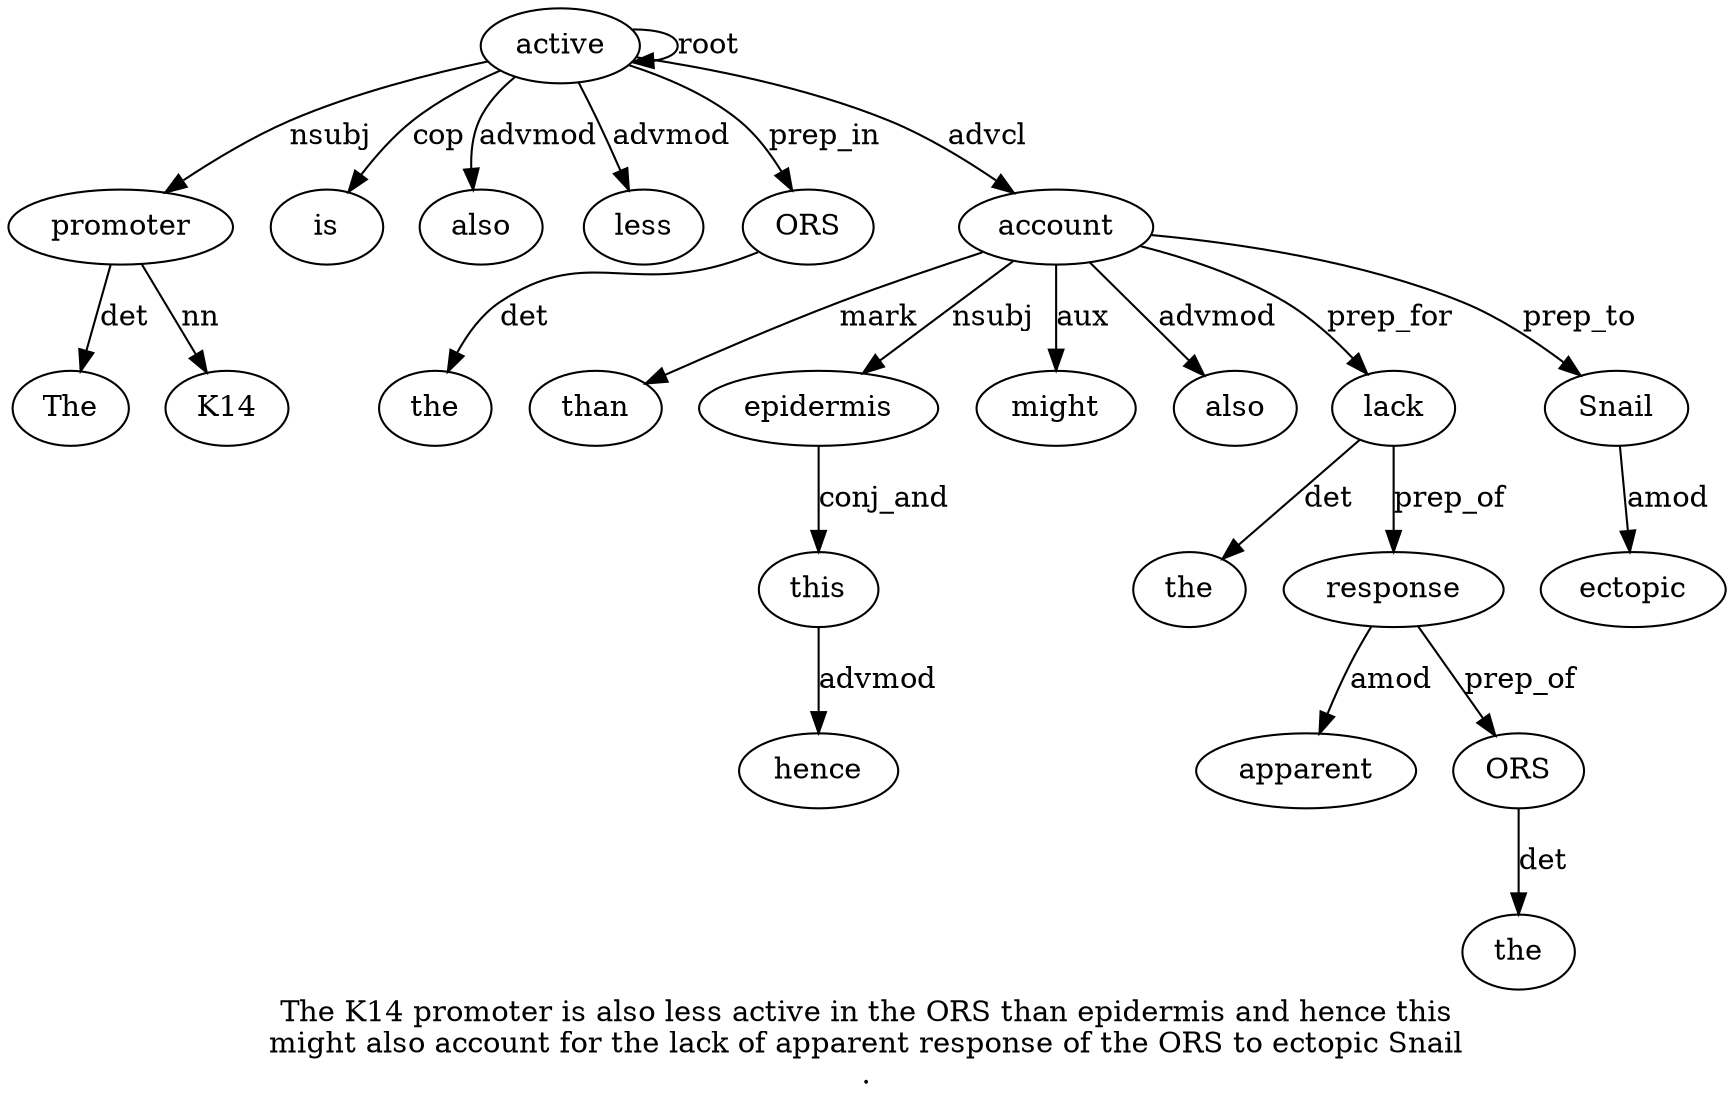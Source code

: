 digraph "The K14 promoter is also less active in the ORS than epidermis and hence this might also account for the lack of apparent response of the ORS to ectopic Snail ." {
label="The K14 promoter is also less active in the ORS than epidermis and hence this
might also account for the lack of apparent response of the ORS to ectopic Snail
.";
promoter3 [style=filled, fillcolor=white, label=promoter];
The1 [style=filled, fillcolor=white, label=The];
promoter3 -> The1  [label=det];
K142 [style=filled, fillcolor=white, label=K14];
promoter3 -> K142  [label=nn];
active7 [style=filled, fillcolor=white, label=active];
active7 -> promoter3  [label=nsubj];
is4 [style=filled, fillcolor=white, label=is];
active7 -> is4  [label=cop];
also5 [style=filled, fillcolor=white, label=also];
active7 -> also5  [label=advmod];
less6 [style=filled, fillcolor=white, label=less];
active7 -> less6  [label=advmod];
active7 -> active7  [label=root];
ORS10 [style=filled, fillcolor=white, label=ORS];
the9 [style=filled, fillcolor=white, label=the];
ORS10 -> the9  [label=det];
active7 -> ORS10  [label=prep_in];
account18 [style=filled, fillcolor=white, label=account];
than11 [style=filled, fillcolor=white, label=than];
account18 -> than11  [label=mark];
epidermis12 [style=filled, fillcolor=white, label=epidermis];
account18 -> epidermis12  [label=nsubj];
this15 [style=filled, fillcolor=white, label=this];
hence14 [style=filled, fillcolor=white, label=hence];
this15 -> hence14  [label=advmod];
epidermis12 -> this15  [label=conj_and];
might16 [style=filled, fillcolor=white, label=might];
account18 -> might16  [label=aux];
also17 [style=filled, fillcolor=white, label=also];
account18 -> also17  [label=advmod];
active7 -> account18  [label=advcl];
lack21 [style=filled, fillcolor=white, label=lack];
the20 [style=filled, fillcolor=white, label=the];
lack21 -> the20  [label=det];
account18 -> lack21  [label=prep_for];
response24 [style=filled, fillcolor=white, label=response];
apparent23 [style=filled, fillcolor=white, label=apparent];
response24 -> apparent23  [label=amod];
lack21 -> response24  [label=prep_of];
ORS27 [style=filled, fillcolor=white, label=ORS];
the26 [style=filled, fillcolor=white, label=the];
ORS27 -> the26  [label=det];
response24 -> ORS27  [label=prep_of];
Snail30 [style=filled, fillcolor=white, label=Snail];
ectopic29 [style=filled, fillcolor=white, label=ectopic];
Snail30 -> ectopic29  [label=amod];
account18 -> Snail30  [label=prep_to];
}
